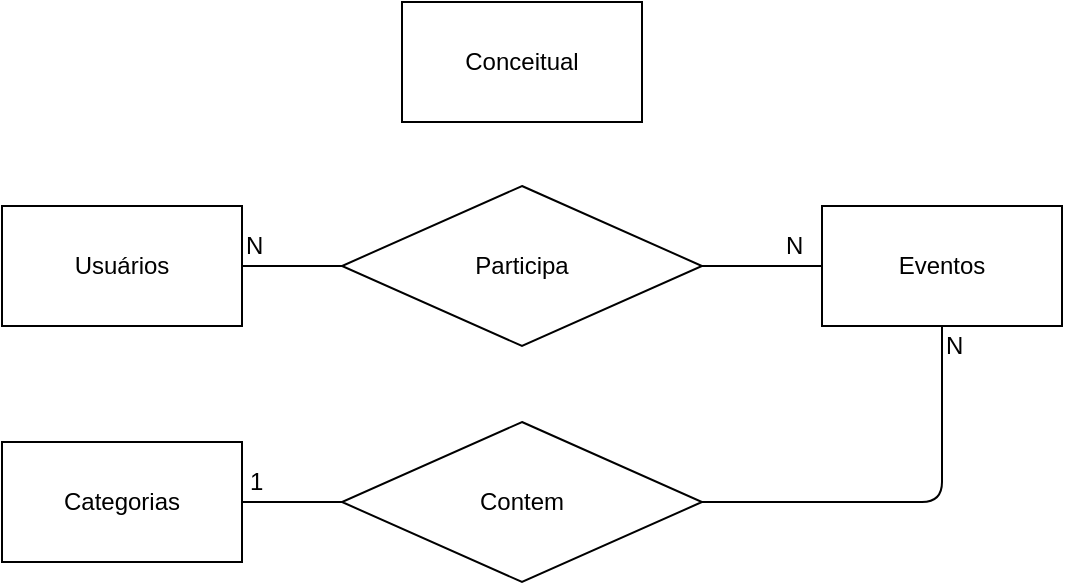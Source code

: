 <mxfile version="11.1.2" type="device"><diagram id="UrZ82xJQbHynzY8qQjaG" name="Conceitual"><mxGraphModel dx="677" dy="384" grid="1" gridSize="10" guides="1" tooltips="1" connect="1" arrows="1" fold="1" page="1" pageScale="1" pageWidth="827" pageHeight="1169" math="0" shadow="0"><root><mxCell id="0"/><mxCell id="1" parent="0"/><mxCell id="STlsrg_IyqabosVNHJ1_-1" value="Conceitual" style="rounded=0;whiteSpace=wrap;html=1;" vertex="1" parent="1"><mxGeometry x="230" y="10" width="120" height="60" as="geometry"/></mxCell><mxCell id="STlsrg_IyqabosVNHJ1_-2" value="Usuários" style="rounded=0;whiteSpace=wrap;html=1;" vertex="1" parent="1"><mxGeometry x="30" y="112" width="120" height="60" as="geometry"/></mxCell><mxCell id="STlsrg_IyqabosVNHJ1_-3" value="Participa" style="rhombus;whiteSpace=wrap;html=1;" vertex="1" parent="1"><mxGeometry x="200" y="102" width="180" height="80" as="geometry"/></mxCell><mxCell id="STlsrg_IyqabosVNHJ1_-4" value="" style="endArrow=none;html=1;exitX=1;exitY=0.5;exitDx=0;exitDy=0;entryX=0;entryY=0.5;entryDx=0;entryDy=0;" edge="1" parent="1" source="STlsrg_IyqabosVNHJ1_-2" target="STlsrg_IyqabosVNHJ1_-3"><mxGeometry width="50" height="50" relative="1" as="geometry"><mxPoint x="100" y="70" as="sourcePoint"/><mxPoint x="150" y="20" as="targetPoint"/></mxGeometry></mxCell><mxCell id="STlsrg_IyqabosVNHJ1_-6" value="Eventos" style="rounded=0;whiteSpace=wrap;html=1;" vertex="1" parent="1"><mxGeometry x="440" y="112" width="120" height="60" as="geometry"/></mxCell><mxCell id="STlsrg_IyqabosVNHJ1_-7" value="Categorias" style="rounded=0;whiteSpace=wrap;html=1;" vertex="1" parent="1"><mxGeometry x="30" y="230" width="120" height="60" as="geometry"/></mxCell><mxCell id="STlsrg_IyqabosVNHJ1_-8" value="Contem" style="rhombus;whiteSpace=wrap;html=1;" vertex="1" parent="1"><mxGeometry x="200" y="220" width="180" height="80" as="geometry"/></mxCell><mxCell id="STlsrg_IyqabosVNHJ1_-10" value="" style="endArrow=none;html=1;entryX=0;entryY=0.5;entryDx=0;entryDy=0;exitX=1;exitY=0.5;exitDx=0;exitDy=0;" edge="1" parent="1" source="STlsrg_IyqabosVNHJ1_-3" target="STlsrg_IyqabosVNHJ1_-6"><mxGeometry width="50" height="50" relative="1" as="geometry"><mxPoint x="380" y="140" as="sourcePoint"/><mxPoint x="460" y="210" as="targetPoint"/></mxGeometry></mxCell><mxCell id="STlsrg_IyqabosVNHJ1_-11" value="" style="endArrow=none;html=1;entryX=1;entryY=0.5;entryDx=0;entryDy=0;exitX=0.5;exitY=1;exitDx=0;exitDy=0;" edge="1" parent="1" source="STlsrg_IyqabosVNHJ1_-6" target="STlsrg_IyqabosVNHJ1_-8"><mxGeometry width="50" height="50" relative="1" as="geometry"><mxPoint x="30" y="370" as="sourcePoint"/><mxPoint x="80" y="320" as="targetPoint"/><Array as="points"><mxPoint x="500" y="260"/></Array></mxGeometry></mxCell><mxCell id="STlsrg_IyqabosVNHJ1_-12" value="" style="endArrow=none;html=1;exitX=1;exitY=0.5;exitDx=0;exitDy=0;entryX=0;entryY=0.5;entryDx=0;entryDy=0;" edge="1" parent="1" source="STlsrg_IyqabosVNHJ1_-7" target="STlsrg_IyqabosVNHJ1_-8"><mxGeometry width="50" height="50" relative="1" as="geometry"><mxPoint x="240" y="400" as="sourcePoint"/><mxPoint x="290" y="350" as="targetPoint"/></mxGeometry></mxCell><mxCell id="STlsrg_IyqabosVNHJ1_-13" value="N" style="text;html=1;resizable=0;points=[];autosize=1;align=left;verticalAlign=top;spacingTop=-4;" vertex="1" parent="1"><mxGeometry x="150" y="122" width="20" height="20" as="geometry"/></mxCell><mxCell id="STlsrg_IyqabosVNHJ1_-14" value="N" style="text;html=1;resizable=0;points=[];autosize=1;align=left;verticalAlign=top;spacingTop=-4;" vertex="1" parent="1"><mxGeometry x="420" y="122" width="20" height="20" as="geometry"/></mxCell><mxCell id="STlsrg_IyqabosVNHJ1_-15" value="N" style="text;html=1;resizable=0;points=[];autosize=1;align=left;verticalAlign=top;spacingTop=-4;" vertex="1" parent="1"><mxGeometry x="500" y="172" width="20" height="20" as="geometry"/></mxCell><mxCell id="STlsrg_IyqabosVNHJ1_-16" value="1" style="text;html=1;resizable=0;points=[];autosize=1;align=left;verticalAlign=top;spacingTop=-4;" vertex="1" parent="1"><mxGeometry x="152" y="240" width="20" height="20" as="geometry"/></mxCell></root></mxGraphModel></diagram><diagram id="0nWZYiRL6-zxyRI-sv0N" name="Lógico"><mxGraphModel dx="981" dy="556" grid="1" gridSize="10" guides="1" tooltips="1" connect="1" arrows="1" fold="1" page="1" pageScale="1" pageWidth="827" pageHeight="1169" math="0" shadow="0"><root><mxCell id="jqvLyUcFKU9_UzSV-ajz-0"/><mxCell id="jqvLyUcFKU9_UzSV-ajz-1" parent="jqvLyUcFKU9_UzSV-ajz-0"/><mxCell id="jqvLyUcFKU9_UzSV-ajz-2" value="Lógico" style="rounded=0;whiteSpace=wrap;html=1;" vertex="1" parent="jqvLyUcFKU9_UzSV-ajz-1"><mxGeometry x="353" y="20" width="120" height="60" as="geometry"/></mxCell><mxCell id="jqvLyUcFKU9_UzSV-ajz-15" value="Usuarios" style="swimlane;fontStyle=0;childLayout=stackLayout;horizontal=1;startSize=26;fillColor=#e0e0e0;horizontalStack=0;resizeParent=1;resizeParentMax=0;resizeLast=0;collapsible=1;marginBottom=0;swimlaneFillColor=#ffffff;align=center;fontSize=14;" vertex="1" parent="jqvLyUcFKU9_UzSV-ajz-1"><mxGeometry x="30" y="120" width="180" height="190" as="geometry"/></mxCell><mxCell id="jqvLyUcFKU9_UzSV-ajz-16" value="IdUsuario : Int" style="shape=partialRectangle;top=0;left=0;right=0;bottom=1;align=left;verticalAlign=middle;fillColor=none;spacingLeft=34;spacingRight=4;overflow=hidden;rotatable=0;points=[[0,0.5],[1,0.5]];portConstraint=eastwest;dropTarget=0;fontStyle=5;fontSize=12;" vertex="1" parent="jqvLyUcFKU9_UzSV-ajz-15"><mxGeometry y="26" width="180" height="30" as="geometry"/></mxCell><mxCell id="jqvLyUcFKU9_UzSV-ajz-17" value="PK" style="shape=partialRectangle;top=0;left=0;bottom=0;fillColor=none;align=left;verticalAlign=middle;spacingLeft=4;spacingRight=4;overflow=hidden;rotatable=0;points=[];portConstraint=eastwest;part=1;fontSize=12;" vertex="1" connectable="0" parent="jqvLyUcFKU9_UzSV-ajz-16"><mxGeometry width="30" height="30" as="geometry"/></mxCell><mxCell id="jqvLyUcFKU9_UzSV-ajz-18" value="Nome : Varchar(255)" style="shape=partialRectangle;top=0;left=0;right=0;bottom=0;align=left;verticalAlign=top;fillColor=none;spacingLeft=34;spacingRight=4;overflow=hidden;rotatable=0;points=[[0,0.5],[1,0.5]];portConstraint=eastwest;dropTarget=0;fontSize=12;" vertex="1" parent="jqvLyUcFKU9_UzSV-ajz-15"><mxGeometry y="56" width="180" height="26" as="geometry"/></mxCell><mxCell id="jqvLyUcFKU9_UzSV-ajz-19" value="" style="shape=partialRectangle;top=0;left=0;bottom=0;fillColor=none;align=left;verticalAlign=top;spacingLeft=4;spacingRight=4;overflow=hidden;rotatable=0;points=[];portConstraint=eastwest;part=1;fontSize=12;" vertex="1" connectable="0" parent="jqvLyUcFKU9_UzSV-ajz-18"><mxGeometry width="30" height="26" as="geometry"/></mxCell><mxCell id="jqvLyUcFKU9_UzSV-ajz-20" value="Email: Varchar(255)" style="shape=partialRectangle;top=0;left=0;right=0;bottom=0;align=left;verticalAlign=top;fillColor=none;spacingLeft=34;spacingRight=4;overflow=hidden;rotatable=0;points=[[0,0.5],[1,0.5]];portConstraint=eastwest;dropTarget=0;fontSize=12;" vertex="1" parent="jqvLyUcFKU9_UzSV-ajz-15"><mxGeometry y="82" width="180" height="26" as="geometry"/></mxCell><mxCell id="jqvLyUcFKU9_UzSV-ajz-21" value="" style="shape=partialRectangle;top=0;left=0;bottom=0;fillColor=none;align=left;verticalAlign=top;spacingLeft=4;spacingRight=4;overflow=hidden;rotatable=0;points=[];portConstraint=eastwest;part=1;fontSize=12;" vertex="1" connectable="0" parent="jqvLyUcFKU9_UzSV-ajz-20"><mxGeometry width="30" height="26" as="geometry"/></mxCell><mxCell id="jqvLyUcFKU9_UzSV-ajz-22" value="Senha: Varchar(255)" style="shape=partialRectangle;top=0;left=0;right=0;bottom=0;align=left;verticalAlign=top;fillColor=none;spacingLeft=34;spacingRight=4;overflow=hidden;rotatable=0;points=[[0,0.5],[1,0.5]];portConstraint=eastwest;dropTarget=0;fontSize=12;" vertex="1" parent="jqvLyUcFKU9_UzSV-ajz-15"><mxGeometry y="108" width="180" height="26" as="geometry"/></mxCell><mxCell id="jqvLyUcFKU9_UzSV-ajz-23" value="" style="shape=partialRectangle;top=0;left=0;bottom=0;fillColor=none;align=left;verticalAlign=top;spacingLeft=4;spacingRight=4;overflow=hidden;rotatable=0;points=[];portConstraint=eastwest;part=1;fontSize=12;" vertex="1" connectable="0" parent="jqvLyUcFKU9_UzSV-ajz-22"><mxGeometry width="30" height="26" as="geometry"/></mxCell><mxCell id="jqvLyUcFKU9_UzSV-ajz-24" value="" style="shape=partialRectangle;top=0;left=0;right=0;bottom=0;align=left;verticalAlign=top;fillColor=none;spacingLeft=34;spacingRight=4;overflow=hidden;rotatable=0;points=[[0,0.5],[1,0.5]];portConstraint=eastwest;dropTarget=0;fontSize=12;" vertex="1" parent="jqvLyUcFKU9_UzSV-ajz-15"><mxGeometry y="134" width="180" height="56" as="geometry"/></mxCell><mxCell id="jqvLyUcFKU9_UzSV-ajz-25" value="" style="shape=partialRectangle;top=0;left=0;bottom=0;fillColor=none;align=left;verticalAlign=top;spacingLeft=4;spacingRight=4;overflow=hidden;rotatable=0;points=[];portConstraint=eastwest;part=1;fontSize=12;" vertex="1" connectable="0" parent="jqvLyUcFKU9_UzSV-ajz-24"><mxGeometry width="30" height="56" as="geometry"/></mxCell><mxCell id="jqvLyUcFKU9_UzSV-ajz-26" value="Permissao : Varchar(255)" style="shape=partialRectangle;top=0;left=0;right=0;bottom=0;align=left;verticalAlign=top;fillColor=none;spacingLeft=34;spacingRight=4;overflow=hidden;rotatable=0;points=[[0,0.5],[1,0.5]];portConstraint=eastwest;dropTarget=0;fontSize=12;" vertex="1" parent="jqvLyUcFKU9_UzSV-ajz-1"><mxGeometry x="30" y="254" width="180" height="26" as="geometry"/></mxCell><mxCell id="jqvLyUcFKU9_UzSV-ajz-27" value="" style="shape=partialRectangle;top=0;left=0;bottom=0;fillColor=none;align=left;verticalAlign=top;spacingLeft=4;spacingRight=4;overflow=hidden;rotatable=0;points=[];portConstraint=eastwest;part=1;fontSize=12;" vertex="1" connectable="0" parent="jqvLyUcFKU9_UzSV-ajz-26"><mxGeometry width="33.75" height="26" as="geometry"/></mxCell><mxCell id="jqvLyUcFKU9_UzSV-ajz-28" value="Categorias" style="swimlane;fontStyle=0;childLayout=stackLayout;horizontal=1;startSize=26;fillColor=#e0e0e0;horizontalStack=0;resizeParent=1;resizeParentMax=0;resizeLast=0;collapsible=1;marginBottom=0;swimlaneFillColor=#ffffff;align=center;fontSize=14;" vertex="1" parent="jqvLyUcFKU9_UzSV-ajz-1"><mxGeometry x="560" y="385" width="180" height="90" as="geometry"/></mxCell><mxCell id="jqvLyUcFKU9_UzSV-ajz-29" value="IdCategoria : Int" style="shape=partialRectangle;top=0;left=0;right=0;bottom=1;align=left;verticalAlign=middle;fillColor=none;spacingLeft=34;spacingRight=4;overflow=hidden;rotatable=0;points=[[0,0.5],[1,0.5]];portConstraint=eastwest;dropTarget=0;fontStyle=5;fontSize=12;" vertex="1" parent="jqvLyUcFKU9_UzSV-ajz-28"><mxGeometry y="26" width="180" height="30" as="geometry"/></mxCell><mxCell id="jqvLyUcFKU9_UzSV-ajz-30" value="PK" style="shape=partialRectangle;top=0;left=0;bottom=0;fillColor=none;align=left;verticalAlign=middle;spacingLeft=4;spacingRight=4;overflow=hidden;rotatable=0;points=[];portConstraint=eastwest;part=1;fontSize=12;" vertex="1" connectable="0" parent="jqvLyUcFKU9_UzSV-ajz-29"><mxGeometry width="30" height="30" as="geometry"/></mxCell><mxCell id="jqvLyUcFKU9_UzSV-ajz-31" value="Nome : Varchar(255)" style="shape=partialRectangle;top=0;left=0;right=0;bottom=0;align=left;verticalAlign=top;fillColor=none;spacingLeft=34;spacingRight=4;overflow=hidden;rotatable=0;points=[[0,0.5],[1,0.5]];portConstraint=eastwest;dropTarget=0;fontSize=12;" vertex="1" parent="jqvLyUcFKU9_UzSV-ajz-28"><mxGeometry y="56" width="180" height="26" as="geometry"/></mxCell><mxCell id="jqvLyUcFKU9_UzSV-ajz-32" value="" style="shape=partialRectangle;top=0;left=0;bottom=0;fillColor=none;align=left;verticalAlign=top;spacingLeft=4;spacingRight=4;overflow=hidden;rotatable=0;points=[];portConstraint=eastwest;part=1;fontSize=12;" vertex="1" connectable="0" parent="jqvLyUcFKU9_UzSV-ajz-31"><mxGeometry width="30" height="26" as="geometry"/></mxCell><mxCell id="jqvLyUcFKU9_UzSV-ajz-37" value="" style="shape=partialRectangle;top=0;left=0;right=0;bottom=0;align=left;verticalAlign=top;fillColor=none;spacingLeft=34;spacingRight=4;overflow=hidden;rotatable=0;points=[[0,0.5],[1,0.5]];portConstraint=eastwest;dropTarget=0;fontSize=12;" vertex="1" parent="jqvLyUcFKU9_UzSV-ajz-28"><mxGeometry y="82" width="180" height="8" as="geometry"/></mxCell><mxCell id="jqvLyUcFKU9_UzSV-ajz-38" value="" style="shape=partialRectangle;top=0;left=0;bottom=0;fillColor=none;align=left;verticalAlign=top;spacingLeft=4;spacingRight=4;overflow=hidden;rotatable=0;points=[];portConstraint=eastwest;part=1;fontSize=12;" vertex="1" connectable="0" parent="jqvLyUcFKU9_UzSV-ajz-37"><mxGeometry width="30" height="8" as="geometry"/></mxCell><mxCell id="jqvLyUcFKU9_UzSV-ajz-39" value="Eventos" style="swimlane;fontStyle=0;childLayout=stackLayout;horizontal=1;startSize=26;fillColor=#e0e0e0;horizontalStack=0;resizeParent=1;resizeParentMax=0;resizeLast=0;collapsible=1;marginBottom=0;swimlaneFillColor=#ffffff;align=center;fontSize=14;" vertex="1" parent="jqvLyUcFKU9_UzSV-ajz-1"><mxGeometry x="310" y="237" width="180" height="238" as="geometry"/></mxCell><mxCell id="jqvLyUcFKU9_UzSV-ajz-40" value="IdEvento : Int" style="shape=partialRectangle;top=0;left=0;right=0;bottom=1;align=left;verticalAlign=middle;fillColor=none;spacingLeft=34;spacingRight=4;overflow=hidden;rotatable=0;points=[[0,0.5],[1,0.5]];portConstraint=eastwest;dropTarget=0;fontStyle=5;fontSize=12;" vertex="1" parent="jqvLyUcFKU9_UzSV-ajz-39"><mxGeometry y="26" width="180" height="30" as="geometry"/></mxCell><mxCell id="jqvLyUcFKU9_UzSV-ajz-41" value="PK" style="shape=partialRectangle;top=0;left=0;bottom=0;fillColor=none;align=left;verticalAlign=middle;spacingLeft=4;spacingRight=4;overflow=hidden;rotatable=0;points=[];portConstraint=eastwest;part=1;fontSize=12;" vertex="1" connectable="0" parent="jqvLyUcFKU9_UzSV-ajz-40"><mxGeometry width="30" height="30" as="geometry"/></mxCell><mxCell id="jqvLyUcFKU9_UzSV-ajz-42" value="Titulo : Varchar(255)" style="shape=partialRectangle;top=0;left=0;right=0;bottom=0;align=left;verticalAlign=top;fillColor=none;spacingLeft=34;spacingRight=4;overflow=hidden;rotatable=0;points=[[0,0.5],[1,0.5]];portConstraint=eastwest;dropTarget=0;fontSize=12;" vertex="1" parent="jqvLyUcFKU9_UzSV-ajz-39"><mxGeometry y="56" width="180" height="26" as="geometry"/></mxCell><mxCell id="jqvLyUcFKU9_UzSV-ajz-43" value="" style="shape=partialRectangle;top=0;left=0;bottom=0;fillColor=none;align=left;verticalAlign=top;spacingLeft=4;spacingRight=4;overflow=hidden;rotatable=0;points=[];portConstraint=eastwest;part=1;fontSize=12;" vertex="1" connectable="0" parent="jqvLyUcFKU9_UzSV-ajz-42"><mxGeometry width="30" height="26" as="geometry"/></mxCell><mxCell id="jqvLyUcFKU9_UzSV-ajz-44" value="Descricao : Varchar(255)" style="shape=partialRectangle;top=0;left=0;right=0;bottom=0;align=left;verticalAlign=top;fillColor=none;spacingLeft=34;spacingRight=4;overflow=hidden;rotatable=0;points=[[0,0.5],[1,0.5]];portConstraint=eastwest;dropTarget=0;fontSize=12;" vertex="1" parent="jqvLyUcFKU9_UzSV-ajz-39"><mxGeometry y="82" width="180" height="26" as="geometry"/></mxCell><mxCell id="jqvLyUcFKU9_UzSV-ajz-45" value="" style="shape=partialRectangle;top=0;left=0;bottom=0;fillColor=none;align=left;verticalAlign=top;spacingLeft=4;spacingRight=4;overflow=hidden;rotatable=0;points=[];portConstraint=eastwest;part=1;fontSize=12;" vertex="1" connectable="0" parent="jqvLyUcFKU9_UzSV-ajz-44"><mxGeometry width="30" height="26" as="geometry"/></mxCell><mxCell id="jqvLyUcFKU9_UzSV-ajz-46" value="DataEvento : datetime" style="shape=partialRectangle;top=0;left=0;right=0;bottom=0;align=left;verticalAlign=top;fillColor=none;spacingLeft=34;spacingRight=4;overflow=hidden;rotatable=0;points=[[0,0.5],[1,0.5]];portConstraint=eastwest;dropTarget=0;fontSize=12;" vertex="1" parent="jqvLyUcFKU9_UzSV-ajz-39"><mxGeometry y="108" width="180" height="26" as="geometry"/></mxCell><mxCell id="jqvLyUcFKU9_UzSV-ajz-47" value="" style="shape=partialRectangle;top=0;left=0;bottom=0;fillColor=none;align=left;verticalAlign=top;spacingLeft=4;spacingRight=4;overflow=hidden;rotatable=0;points=[];portConstraint=eastwest;part=1;fontSize=12;" vertex="1" connectable="0" parent="jqvLyUcFKU9_UzSV-ajz-46"><mxGeometry width="30" height="26" as="geometry"/></mxCell><mxCell id="jqvLyUcFKU9_UzSV-ajz-50" value="DataCriacao : datetime" style="shape=partialRectangle;top=0;left=0;right=0;bottom=0;align=left;verticalAlign=top;fillColor=none;spacingLeft=34;spacingRight=4;overflow=hidden;rotatable=0;points=[[0,0.5],[1,0.5]];portConstraint=eastwest;dropTarget=0;fontSize=12;" vertex="1" parent="jqvLyUcFKU9_UzSV-ajz-39"><mxGeometry y="134" width="180" height="26" as="geometry"/></mxCell><mxCell id="jqvLyUcFKU9_UzSV-ajz-51" value="" style="shape=partialRectangle;top=0;left=0;bottom=0;fillColor=none;align=left;verticalAlign=top;spacingLeft=4;spacingRight=4;overflow=hidden;rotatable=0;points=[];portConstraint=eastwest;part=1;fontSize=12;" vertex="1" connectable="0" parent="jqvLyUcFKU9_UzSV-ajz-50"><mxGeometry width="30" height="26" as="geometry"/></mxCell><mxCell id="jqvLyUcFKU9_UzSV-ajz-54" value="Ativo : Int" style="shape=partialRectangle;top=0;left=0;right=0;bottom=0;align=left;verticalAlign=top;fillColor=none;spacingLeft=34;spacingRight=4;overflow=hidden;rotatable=0;points=[[0,0.5],[1,0.5]];portConstraint=eastwest;dropTarget=0;fontSize=12;" vertex="1" parent="jqvLyUcFKU9_UzSV-ajz-39"><mxGeometry y="160" width="180" height="26" as="geometry"/></mxCell><mxCell id="jqvLyUcFKU9_UzSV-ajz-55" value="" style="shape=partialRectangle;top=0;left=0;bottom=0;fillColor=none;align=left;verticalAlign=top;spacingLeft=4;spacingRight=4;overflow=hidden;rotatable=0;points=[];portConstraint=eastwest;part=1;fontSize=12;" vertex="1" connectable="0" parent="jqvLyUcFKU9_UzSV-ajz-54"><mxGeometry width="30" height="26" as="geometry"/></mxCell><mxCell id="jqvLyUcFKU9_UzSV-ajz-73" value="Localizacao : Varchar(255)" style="shape=partialRectangle;top=0;left=0;right=0;bottom=0;align=left;verticalAlign=top;fillColor=none;spacingLeft=34;spacingRight=4;overflow=hidden;rotatable=0;points=[[0,0.5],[1,0.5]];portConstraint=eastwest;dropTarget=0;fontSize=12;" vertex="1" parent="jqvLyUcFKU9_UzSV-ajz-39"><mxGeometry y="186" width="180" height="26" as="geometry"/></mxCell><mxCell id="jqvLyUcFKU9_UzSV-ajz-74" value="" style="shape=partialRectangle;top=0;left=0;bottom=0;fillColor=none;align=left;verticalAlign=top;spacingLeft=4;spacingRight=4;overflow=hidden;rotatable=0;points=[];portConstraint=eastwest;part=1;fontSize=12;" vertex="1" connectable="0" parent="jqvLyUcFKU9_UzSV-ajz-73"><mxGeometry width="30" height="26" as="geometry"/></mxCell><mxCell id="jqvLyUcFKU9_UzSV-ajz-75" value="IdCategoria : Int" style="shape=partialRectangle;top=0;left=0;right=0;bottom=0;align=left;verticalAlign=top;fillColor=none;spacingLeft=34;spacingRight=4;overflow=hidden;rotatable=0;points=[[0,0.5],[1,0.5]];portConstraint=eastwest;dropTarget=0;fontSize=12;" vertex="1" parent="jqvLyUcFKU9_UzSV-ajz-39"><mxGeometry y="212" width="180" height="26" as="geometry"/></mxCell><mxCell id="jqvLyUcFKU9_UzSV-ajz-76" value="FK" style="shape=partialRectangle;top=0;left=0;bottom=0;fillColor=none;align=left;verticalAlign=top;spacingLeft=4;spacingRight=4;overflow=hidden;rotatable=0;points=[];portConstraint=eastwest;part=1;fontSize=12;" vertex="1" connectable="0" parent="jqvLyUcFKU9_UzSV-ajz-75"><mxGeometry width="30" height="26" as="geometry"/></mxCell><mxCell id="jqvLyUcFKU9_UzSV-ajz-77" value="Presenca" style="swimlane;fontStyle=0;childLayout=stackLayout;horizontal=1;startSize=26;fillColor=#e0e0e0;horizontalStack=0;resizeParent=1;resizeParentMax=0;resizeLast=0;collapsible=1;marginBottom=0;swimlaneFillColor=#ffffff;align=center;fontSize=14;" vertex="1" parent="jqvLyUcFKU9_UzSV-ajz-1"><mxGeometry x="310" y="120" width="180" height="90" as="geometry"/></mxCell><mxCell id="jqvLyUcFKU9_UzSV-ajz-78" value="IdUsuario ; Int" style="shape=partialRectangle;top=0;left=0;right=0;bottom=1;align=left;verticalAlign=middle;fillColor=none;spacingLeft=34;spacingRight=4;overflow=hidden;rotatable=0;points=[[0,0.5],[1,0.5]];portConstraint=eastwest;dropTarget=0;fontStyle=5;fontSize=12;" vertex="1" parent="jqvLyUcFKU9_UzSV-ajz-77"><mxGeometry y="26" width="180" height="30" as="geometry"/></mxCell><mxCell id="jqvLyUcFKU9_UzSV-ajz-79" value="FK" style="shape=partialRectangle;top=0;left=0;bottom=0;fillColor=none;align=left;verticalAlign=middle;spacingLeft=4;spacingRight=4;overflow=hidden;rotatable=0;points=[];portConstraint=eastwest;part=1;fontSize=12;" vertex="1" connectable="0" parent="jqvLyUcFKU9_UzSV-ajz-78"><mxGeometry width="30" height="30" as="geometry"/></mxCell><mxCell id="jqvLyUcFKU9_UzSV-ajz-80" value="IdEvento : Int" style="shape=partialRectangle;top=0;left=0;right=0;bottom=0;align=left;verticalAlign=top;fillColor=none;spacingLeft=34;spacingRight=4;overflow=hidden;rotatable=0;points=[[0,0.5],[1,0.5]];portConstraint=eastwest;dropTarget=0;fontSize=12;" vertex="1" parent="jqvLyUcFKU9_UzSV-ajz-77"><mxGeometry y="56" width="180" height="26" as="geometry"/></mxCell><mxCell id="jqvLyUcFKU9_UzSV-ajz-81" value="FK" style="shape=partialRectangle;top=0;left=0;bottom=0;fillColor=none;align=left;verticalAlign=top;spacingLeft=4;spacingRight=4;overflow=hidden;rotatable=0;points=[];portConstraint=eastwest;part=1;fontSize=12;" vertex="1" connectable="0" parent="jqvLyUcFKU9_UzSV-ajz-80"><mxGeometry width="30" height="26" as="geometry"/></mxCell><mxCell id="jqvLyUcFKU9_UzSV-ajz-82" value="" style="shape=partialRectangle;top=0;left=0;right=0;bottom=0;align=left;verticalAlign=top;fillColor=none;spacingLeft=34;spacingRight=4;overflow=hidden;rotatable=0;points=[[0,0.5],[1,0.5]];portConstraint=eastwest;dropTarget=0;fontSize=12;" vertex="1" parent="jqvLyUcFKU9_UzSV-ajz-77"><mxGeometry y="82" width="180" height="8" as="geometry"/></mxCell><mxCell id="jqvLyUcFKU9_UzSV-ajz-83" value="" style="shape=partialRectangle;top=0;left=0;bottom=0;fillColor=none;align=left;verticalAlign=top;spacingLeft=4;spacingRight=4;overflow=hidden;rotatable=0;points=[];portConstraint=eastwest;part=1;fontSize=12;" vertex="1" connectable="0" parent="jqvLyUcFKU9_UzSV-ajz-82"><mxGeometry width="30" height="8" as="geometry"/></mxCell><mxCell id="TVBSB_xKibh2_fHsWl-T-0" value="" style="endArrow=none;html=1;entryX=1;entryY=0.5;entryDx=0;entryDy=0;exitX=0;exitY=0.5;exitDx=0;exitDy=0;" edge="1" parent="jqvLyUcFKU9_UzSV-ajz-1" source="jqvLyUcFKU9_UzSV-ajz-29" target="jqvLyUcFKU9_UzSV-ajz-75"><mxGeometry width="50" height="50" relative="1" as="geometry"><mxPoint x="30" y="550" as="sourcePoint"/><mxPoint x="80" y="500" as="targetPoint"/><Array as="points"><mxPoint x="530" y="426"/><mxPoint x="530" y="462"/></Array></mxGeometry></mxCell><mxCell id="TVBSB_xKibh2_fHsWl-T-1" value="" style="endArrow=none;html=1;entryX=1;entryY=0.5;entryDx=0;entryDy=0;exitX=0;exitY=0.5;exitDx=0;exitDy=0;" edge="1" parent="jqvLyUcFKU9_UzSV-ajz-1" source="jqvLyUcFKU9_UzSV-ajz-78" target="jqvLyUcFKU9_UzSV-ajz-16"><mxGeometry width="50" height="50" relative="1" as="geometry"><mxPoint x="170" y="550" as="sourcePoint"/><mxPoint x="220" y="500" as="targetPoint"/></mxGeometry></mxCell><mxCell id="TVBSB_xKibh2_fHsWl-T-2" value="" style="endArrow=none;html=1;entryX=0;entryY=0.5;entryDx=0;entryDy=0;exitX=0;exitY=0.5;exitDx=0;exitDy=0;" edge="1" parent="jqvLyUcFKU9_UzSV-ajz-1" source="jqvLyUcFKU9_UzSV-ajz-75" target="jqvLyUcFKU9_UzSV-ajz-80"><mxGeometry width="50" height="50" relative="1" as="geometry"><mxPoint x="130" y="450" as="sourcePoint"/><mxPoint x="180" y="400" as="targetPoint"/><Array as="points"><mxPoint x="260" y="462"/><mxPoint x="260" y="190"/></Array></mxGeometry></mxCell></root></mxGraphModel></diagram></mxfile>